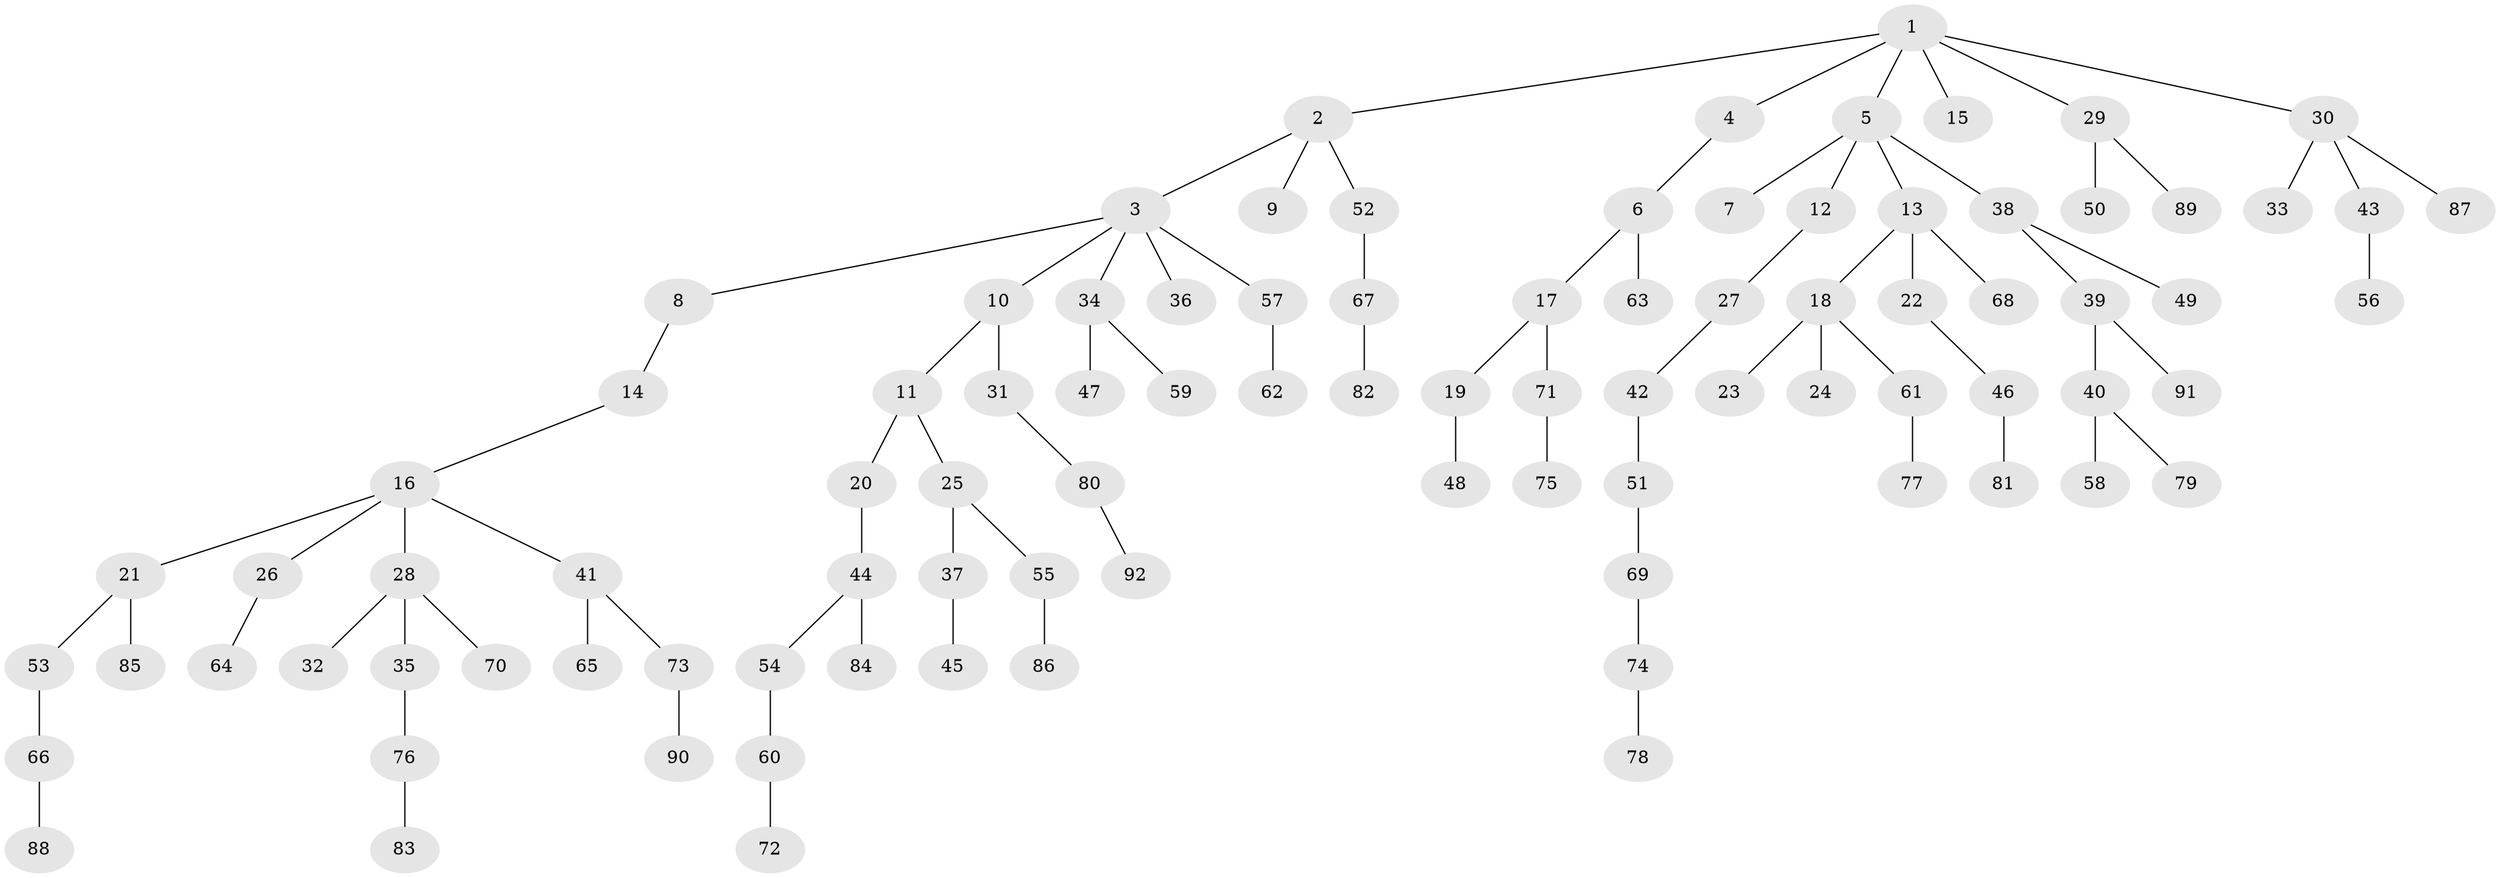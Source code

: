 // Generated by graph-tools (version 1.1) at 2025/15/03/09/25 04:15:28]
// undirected, 92 vertices, 91 edges
graph export_dot {
graph [start="1"]
  node [color=gray90,style=filled];
  1;
  2;
  3;
  4;
  5;
  6;
  7;
  8;
  9;
  10;
  11;
  12;
  13;
  14;
  15;
  16;
  17;
  18;
  19;
  20;
  21;
  22;
  23;
  24;
  25;
  26;
  27;
  28;
  29;
  30;
  31;
  32;
  33;
  34;
  35;
  36;
  37;
  38;
  39;
  40;
  41;
  42;
  43;
  44;
  45;
  46;
  47;
  48;
  49;
  50;
  51;
  52;
  53;
  54;
  55;
  56;
  57;
  58;
  59;
  60;
  61;
  62;
  63;
  64;
  65;
  66;
  67;
  68;
  69;
  70;
  71;
  72;
  73;
  74;
  75;
  76;
  77;
  78;
  79;
  80;
  81;
  82;
  83;
  84;
  85;
  86;
  87;
  88;
  89;
  90;
  91;
  92;
  1 -- 2;
  1 -- 4;
  1 -- 5;
  1 -- 15;
  1 -- 29;
  1 -- 30;
  2 -- 3;
  2 -- 9;
  2 -- 52;
  3 -- 8;
  3 -- 10;
  3 -- 34;
  3 -- 36;
  3 -- 57;
  4 -- 6;
  5 -- 7;
  5 -- 12;
  5 -- 13;
  5 -- 38;
  6 -- 17;
  6 -- 63;
  8 -- 14;
  10 -- 11;
  10 -- 31;
  11 -- 20;
  11 -- 25;
  12 -- 27;
  13 -- 18;
  13 -- 22;
  13 -- 68;
  14 -- 16;
  16 -- 21;
  16 -- 26;
  16 -- 28;
  16 -- 41;
  17 -- 19;
  17 -- 71;
  18 -- 23;
  18 -- 24;
  18 -- 61;
  19 -- 48;
  20 -- 44;
  21 -- 53;
  21 -- 85;
  22 -- 46;
  25 -- 37;
  25 -- 55;
  26 -- 64;
  27 -- 42;
  28 -- 32;
  28 -- 35;
  28 -- 70;
  29 -- 50;
  29 -- 89;
  30 -- 33;
  30 -- 43;
  30 -- 87;
  31 -- 80;
  34 -- 47;
  34 -- 59;
  35 -- 76;
  37 -- 45;
  38 -- 39;
  38 -- 49;
  39 -- 40;
  39 -- 91;
  40 -- 58;
  40 -- 79;
  41 -- 65;
  41 -- 73;
  42 -- 51;
  43 -- 56;
  44 -- 54;
  44 -- 84;
  46 -- 81;
  51 -- 69;
  52 -- 67;
  53 -- 66;
  54 -- 60;
  55 -- 86;
  57 -- 62;
  60 -- 72;
  61 -- 77;
  66 -- 88;
  67 -- 82;
  69 -- 74;
  71 -- 75;
  73 -- 90;
  74 -- 78;
  76 -- 83;
  80 -- 92;
}
